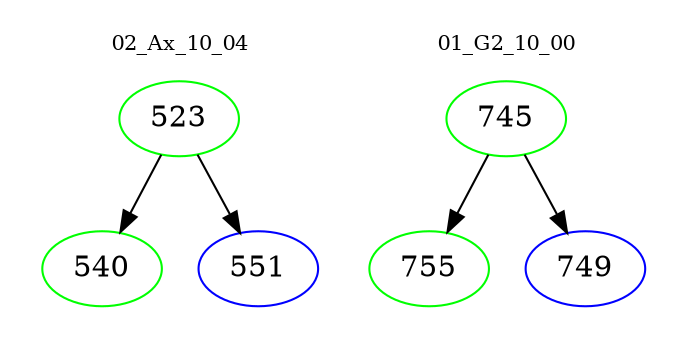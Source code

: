digraph{
subgraph cluster_0 {
color = white
label = "02_Ax_10_04";
fontsize=10;
T0_523 [label="523", color="green"]
T0_523 -> T0_540 [color="black"]
T0_540 [label="540", color="green"]
T0_523 -> T0_551 [color="black"]
T0_551 [label="551", color="blue"]
}
subgraph cluster_1 {
color = white
label = "01_G2_10_00";
fontsize=10;
T1_745 [label="745", color="green"]
T1_745 -> T1_755 [color="black"]
T1_755 [label="755", color="green"]
T1_745 -> T1_749 [color="black"]
T1_749 [label="749", color="blue"]
}
}
